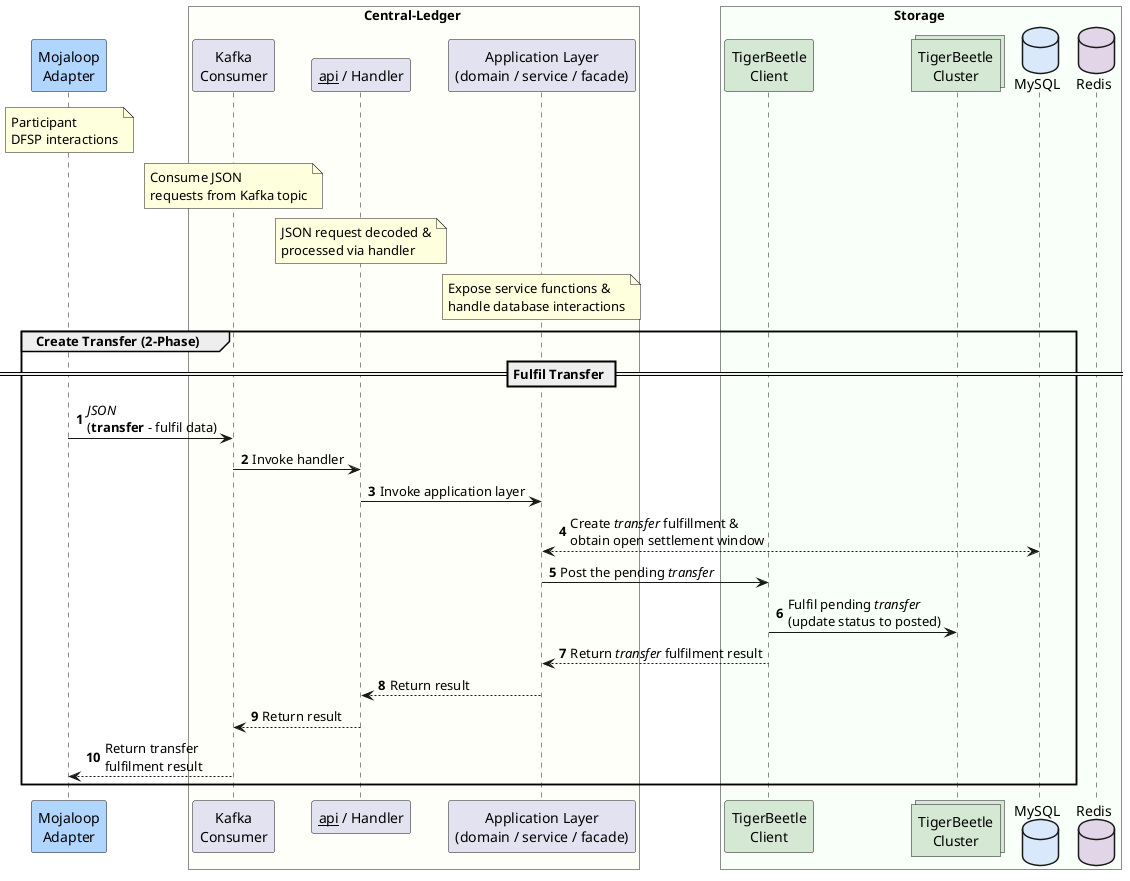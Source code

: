 @startuml

participant "Mojaloop\nAdapter" as dfsp #B0D5FF
note over dfsp
    Participant
    DFSP interactions
end note

box Central-Ledger #FFFFF9
    participant "Kafka\nConsumer" as cl_consume_kafka
    participant "__api__ / Handler" as cl_handler
    participant "Application Layer\n(domain / service / facade)" as cl_domain

        note over cl_consume_kafka
            Consume JSON
            requests from Kafka topic
        end note

        note over cl_handler
            JSON request decoded &
            processed via handler
        end note

        note over cl_domain
            Expose service functions &
            handle database interactions
        end note
end box

box Storage #F9FFF9
	participant "TigerBeetle\nClient" as tb_client #D5E8D4
	collections "TigerBeetle\nCluster" as tb_nodes #D5E8D4
	database "MySQL" as cl_db #DAE8FC
	database "Redis" as redis_cache #E1D5E7
end box

autonumber
group Create Transfer (2-Phase)
    == Fulfil Transfer ==
    dfsp -> cl_consume_kafka : //JSON// \n(**transfer** - fulfil data)
    cl_consume_kafka -> cl_handler : Invoke handler
    cl_handler -> cl_domain : Invoke application layer
    cl_domain <--> cl_db : Create //transfer// fulfillment & \nobtain open settlement window
    cl_domain -> tb_client : Post the pending //transfer//
    tb_client -> tb_nodes : Fulfil pending //transfer// \n(update status to posted)
    tb_client --> cl_domain : Return //transfer// fulfilment result
    cl_domain --> cl_handler : Return result
    cl_handler --> cl_consume_kafka : Return result
    cl_consume_kafka --> dfsp : Return transfer \nfulfilment result
end

@enduml
